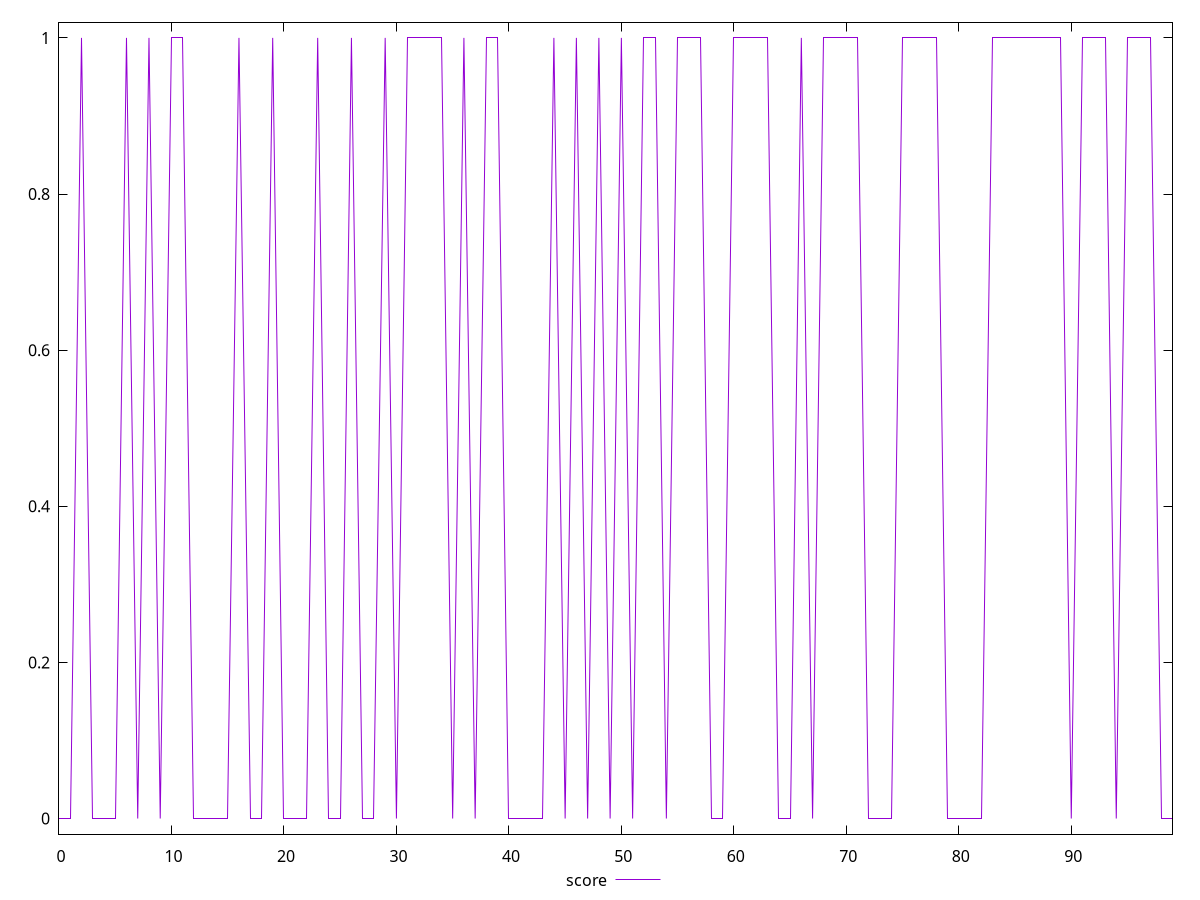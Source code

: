 reset

$score <<EOF
0 0
1 0
2 1
3 0
4 0
5 0
6 1
7 0
8 1
9 0
10 1
11 1
12 0
13 0
14 0
15 0
16 1
17 0
18 0
19 1
20 0
21 0
22 0
23 1
24 0
25 0
26 1
27 0
28 0
29 1
30 0
31 1
32 1
33 1
34 1
35 0
36 1
37 0
38 1
39 1
40 0
41 0
42 0
43 0
44 1
45 0
46 1
47 0
48 1
49 0
50 1
51 0
52 1
53 1
54 0
55 1
56 1
57 1
58 0
59 0
60 1
61 1
62 1
63 1
64 0
65 0
66 1
67 0
68 1
69 1
70 1
71 1
72 0
73 0
74 0
75 1
76 1
77 1
78 1
79 0
80 0
81 0
82 0
83 1
84 1
85 1
86 1
87 1
88 1
89 1
90 0
91 1
92 1
93 1
94 0
95 1
96 1
97 1
98 0
99 0
EOF

set key outside below
set xrange [0:99]
set yrange [-0.02:1.02]
set trange [-0.02:1.02]
set terminal svg size 640, 500 enhanced background rgb 'white'
set output "reprap/third-party-summary/samples/pages+cached/score/values.svg"

plot $score title "score" with line

reset
